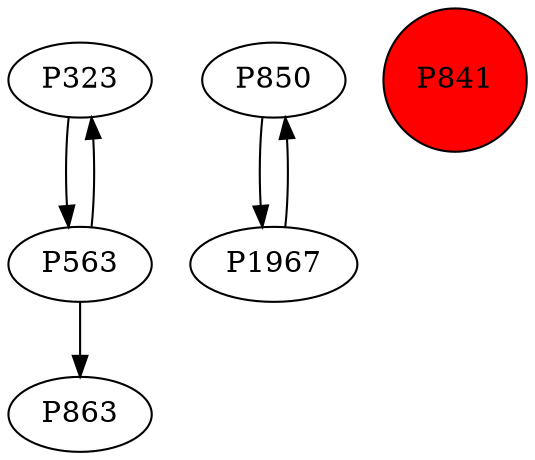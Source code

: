 digraph {
	P323 -> P563
	P563 -> P323
	P850 -> P1967
	P563 -> P863
	P1967 -> P850
	P841 [shape=circle]
	P841 [style=filled]
	P841 [fillcolor=red]
}